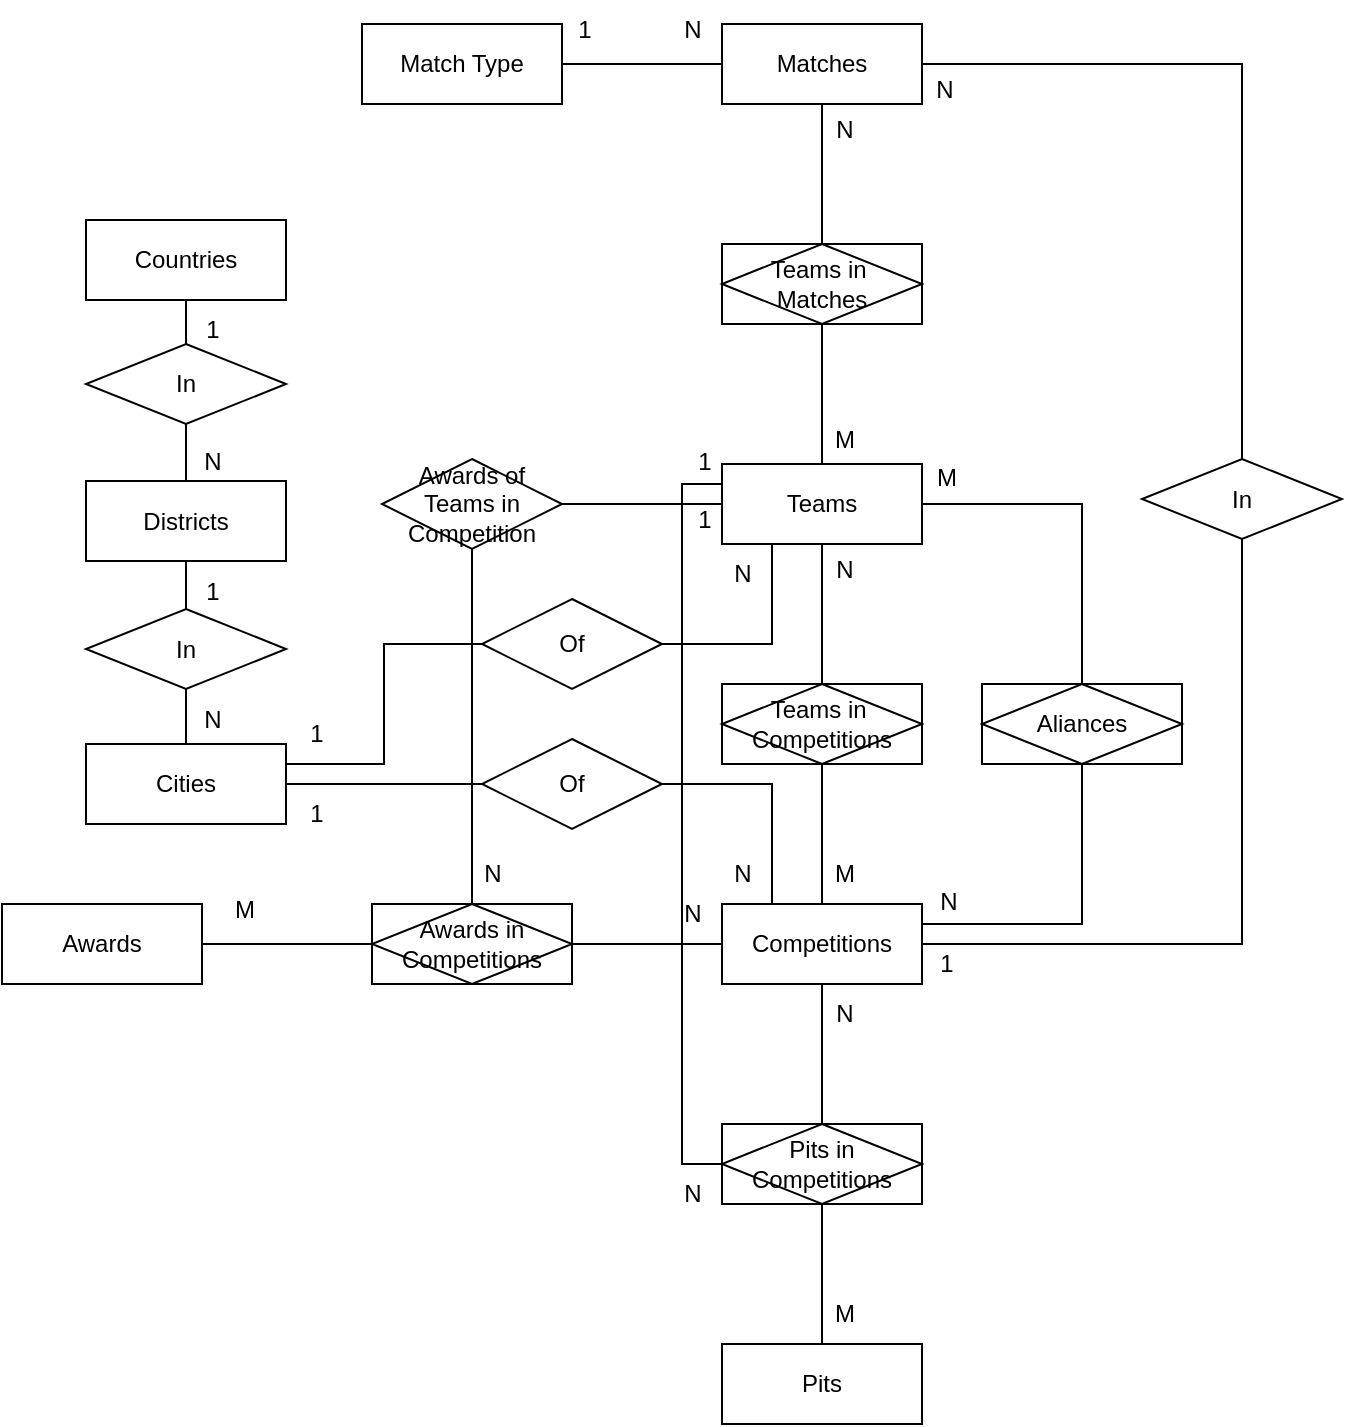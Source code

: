 <mxfile version="23.1.4" type="github">
  <diagram id="R2lEEEUBdFMjLlhIrx00" name="Page-1">
    <mxGraphModel dx="880" dy="483" grid="1" gridSize="10" guides="1" tooltips="1" connect="1" arrows="1" fold="1" page="1" pageScale="1" pageWidth="850" pageHeight="1100" math="0" shadow="0" extFonts="Permanent Marker^https://fonts.googleapis.com/css?family=Permanent+Marker">
      <root>
        <mxCell id="0" />
        <mxCell id="1" parent="0" />
        <mxCell id="f9ICaLrXtADOL-QEOKJT-10" value="" style="edgeStyle=orthogonalEdgeStyle;rounded=0;orthogonalLoop=1;jettySize=auto;html=1;strokeColor=default;endArrow=none;endFill=0;" parent="1" source="f9ICaLrXtADOL-QEOKJT-5" target="f9ICaLrXtADOL-QEOKJT-9" edge="1">
          <mxGeometry relative="1" as="geometry" />
        </mxCell>
        <mxCell id="f9ICaLrXtADOL-QEOKJT-23" value="" style="edgeStyle=orthogonalEdgeStyle;rounded=0;orthogonalLoop=1;jettySize=auto;html=1;endArrow=none;endFill=0;" parent="1" source="f9ICaLrXtADOL-QEOKJT-5" target="f9ICaLrXtADOL-QEOKJT-20" edge="1">
          <mxGeometry relative="1" as="geometry" />
        </mxCell>
        <mxCell id="f9ICaLrXtADOL-QEOKJT-5" value="Teams" style="whiteSpace=wrap;html=1;align=center;" parent="1" vertex="1">
          <mxGeometry x="430" y="270" width="100" height="40" as="geometry" />
        </mxCell>
        <mxCell id="f9ICaLrXtADOL-QEOKJT-30" value="" style="edgeStyle=orthogonalEdgeStyle;rounded=0;orthogonalLoop=1;jettySize=auto;html=1;endArrow=none;endFill=0;" parent="1" source="f9ICaLrXtADOL-QEOKJT-6" target="f9ICaLrXtADOL-QEOKJT-29" edge="1">
          <mxGeometry relative="1" as="geometry" />
        </mxCell>
        <mxCell id="f9ICaLrXtADOL-QEOKJT-45" value="" style="edgeStyle=orthogonalEdgeStyle;rounded=0;orthogonalLoop=1;jettySize=auto;html=1;endArrow=none;endFill=0;" parent="1" source="f9ICaLrXtADOL-QEOKJT-6" target="f9ICaLrXtADOL-QEOKJT-44" edge="1">
          <mxGeometry relative="1" as="geometry" />
        </mxCell>
        <mxCell id="f9ICaLrXtADOL-QEOKJT-60" style="edgeStyle=orthogonalEdgeStyle;rounded=0;orthogonalLoop=1;jettySize=auto;html=1;exitX=1;exitY=0.25;exitDx=0;exitDy=0;endArrow=none;endFill=0;" parent="1" source="f9ICaLrXtADOL-QEOKJT-6" target="f9ICaLrXtADOL-QEOKJT-57" edge="1">
          <mxGeometry relative="1" as="geometry" />
        </mxCell>
        <mxCell id="f9ICaLrXtADOL-QEOKJT-6" value="Competitions" style="whiteSpace=wrap;html=1;align=center;" parent="1" vertex="1">
          <mxGeometry x="430" y="490" width="100" height="40" as="geometry" />
        </mxCell>
        <mxCell id="f9ICaLrXtADOL-QEOKJT-11" value="" style="edgeStyle=orthogonalEdgeStyle;rounded=0;orthogonalLoop=1;jettySize=auto;html=1;endArrow=none;endFill=0;" parent="1" source="f9ICaLrXtADOL-QEOKJT-9" target="f9ICaLrXtADOL-QEOKJT-6" edge="1">
          <mxGeometry relative="1" as="geometry" />
        </mxCell>
        <mxCell id="f9ICaLrXtADOL-QEOKJT-9" value="&lt;div&gt;Teams in&amp;nbsp;&lt;/div&gt;&lt;div&gt;Competitions&lt;/div&gt;" style="shape=associativeEntity;whiteSpace=wrap;html=1;align=center;" parent="1" vertex="1">
          <mxGeometry x="430" y="380" width="100" height="40" as="geometry" />
        </mxCell>
        <mxCell id="f9ICaLrXtADOL-QEOKJT-12" value="N" style="text;html=1;align=center;verticalAlign=middle;resizable=0;points=[];autosize=1;strokeColor=none;fillColor=none;" parent="1" vertex="1">
          <mxGeometry x="476" y="308" width="30" height="30" as="geometry" />
        </mxCell>
        <mxCell id="f9ICaLrXtADOL-QEOKJT-14" value="M" style="text;html=1;align=center;verticalAlign=middle;resizable=0;points=[];autosize=1;strokeColor=none;fillColor=none;" parent="1" vertex="1">
          <mxGeometry x="476" y="460" width="30" height="30" as="geometry" />
        </mxCell>
        <mxCell id="f9ICaLrXtADOL-QEOKJT-18" value="" style="edgeStyle=orthogonalEdgeStyle;rounded=0;orthogonalLoop=1;jettySize=auto;html=1;strokeColor=default;endArrow=none;endFill=0;" parent="1" source="f9ICaLrXtADOL-QEOKJT-19" target="f9ICaLrXtADOL-QEOKJT-20" edge="1">
          <mxGeometry relative="1" as="geometry" />
        </mxCell>
        <mxCell id="f9ICaLrXtADOL-QEOKJT-36" style="edgeStyle=orthogonalEdgeStyle;rounded=0;orthogonalLoop=1;jettySize=auto;html=1;entryX=0.5;entryY=0;entryDx=0;entryDy=0;endArrow=none;endFill=0;" parent="1" source="f9ICaLrXtADOL-QEOKJT-19" target="f9ICaLrXtADOL-QEOKJT-35" edge="1">
          <mxGeometry relative="1" as="geometry" />
        </mxCell>
        <mxCell id="uRGHGUXSiprsYW6w_RTQ-5" value="" style="edgeStyle=orthogonalEdgeStyle;rounded=0;orthogonalLoop=1;jettySize=auto;html=1;endArrow=none;endFill=0;" parent="1" source="f9ICaLrXtADOL-QEOKJT-19" target="uRGHGUXSiprsYW6w_RTQ-4" edge="1">
          <mxGeometry relative="1" as="geometry" />
        </mxCell>
        <mxCell id="f9ICaLrXtADOL-QEOKJT-19" value="Matches" style="whiteSpace=wrap;html=1;align=center;" parent="1" vertex="1">
          <mxGeometry x="430" y="50" width="100" height="40" as="geometry" />
        </mxCell>
        <mxCell id="f9ICaLrXtADOL-QEOKJT-20" value="&lt;div&gt;Teams in&amp;nbsp;&lt;/div&gt;&lt;div&gt;Matches&lt;/div&gt;" style="shape=associativeEntity;whiteSpace=wrap;html=1;align=center;" parent="1" vertex="1">
          <mxGeometry x="430" y="160" width="100" height="40" as="geometry" />
        </mxCell>
        <mxCell id="f9ICaLrXtADOL-QEOKJT-21" value="N" style="text;html=1;align=center;verticalAlign=middle;resizable=0;points=[];autosize=1;strokeColor=none;fillColor=none;" parent="1" vertex="1">
          <mxGeometry x="476" y="88" width="30" height="30" as="geometry" />
        </mxCell>
        <mxCell id="f9ICaLrXtADOL-QEOKJT-24" value="M" style="text;html=1;align=center;verticalAlign=middle;resizable=0;points=[];autosize=1;strokeColor=none;fillColor=none;" parent="1" vertex="1">
          <mxGeometry x="476" y="243" width="30" height="30" as="geometry" />
        </mxCell>
        <mxCell id="f9ICaLrXtADOL-QEOKJT-26" value="1" style="text;html=1;align=center;verticalAlign=middle;resizable=0;points=[];autosize=1;strokeColor=none;fillColor=none;" parent="1" vertex="1">
          <mxGeometry x="527" y="505" width="30" height="30" as="geometry" />
        </mxCell>
        <mxCell id="f9ICaLrXtADOL-QEOKJT-27" value="N" style="text;html=1;align=center;verticalAlign=middle;resizable=0;points=[];autosize=1;strokeColor=none;fillColor=none;" parent="1" vertex="1">
          <mxGeometry x="526" y="68" width="30" height="30" as="geometry" />
        </mxCell>
        <mxCell id="f9ICaLrXtADOL-QEOKJT-28" value="Awards" style="whiteSpace=wrap;html=1;align=center;" parent="1" vertex="1">
          <mxGeometry x="70" y="490" width="100" height="40" as="geometry" />
        </mxCell>
        <mxCell id="f9ICaLrXtADOL-QEOKJT-31" value="" style="edgeStyle=orthogonalEdgeStyle;rounded=0;orthogonalLoop=1;jettySize=auto;html=1;endArrow=none;endFill=0;" parent="1" source="f9ICaLrXtADOL-QEOKJT-29" target="f9ICaLrXtADOL-QEOKJT-28" edge="1">
          <mxGeometry relative="1" as="geometry" />
        </mxCell>
        <mxCell id="f9ICaLrXtADOL-QEOKJT-29" value="Awards in Competitions" style="shape=associativeEntity;whiteSpace=wrap;html=1;align=center;" parent="1" vertex="1">
          <mxGeometry x="255" y="490" width="100" height="40" as="geometry" />
        </mxCell>
        <mxCell id="f9ICaLrXtADOL-QEOKJT-33" value="N" style="text;html=1;align=center;verticalAlign=middle;resizable=0;points=[];autosize=1;strokeColor=none;fillColor=none;" parent="1" vertex="1">
          <mxGeometry x="400" y="480" width="30" height="30" as="geometry" />
        </mxCell>
        <mxCell id="f9ICaLrXtADOL-QEOKJT-34" value="M" style="text;html=1;align=center;verticalAlign=middle;resizable=0;points=[];autosize=1;strokeColor=none;fillColor=none;" parent="1" vertex="1">
          <mxGeometry x="176" y="478" width="30" height="30" as="geometry" />
        </mxCell>
        <mxCell id="f9ICaLrXtADOL-QEOKJT-37" style="edgeStyle=orthogonalEdgeStyle;rounded=0;orthogonalLoop=1;jettySize=auto;html=1;exitX=0.5;exitY=1;exitDx=0;exitDy=0;entryX=1;entryY=0.5;entryDx=0;entryDy=0;endArrow=none;endFill=0;" parent="1" source="f9ICaLrXtADOL-QEOKJT-35" target="f9ICaLrXtADOL-QEOKJT-6" edge="1">
          <mxGeometry relative="1" as="geometry" />
        </mxCell>
        <mxCell id="f9ICaLrXtADOL-QEOKJT-35" value="In" style="shape=rhombus;perimeter=rhombusPerimeter;whiteSpace=wrap;html=1;align=center;" parent="1" vertex="1">
          <mxGeometry x="640" y="267.5" width="100" height="40" as="geometry" />
        </mxCell>
        <mxCell id="f9ICaLrXtADOL-QEOKJT-39" style="edgeStyle=orthogonalEdgeStyle;rounded=0;orthogonalLoop=1;jettySize=auto;html=1;exitX=0.5;exitY=1;exitDx=0;exitDy=0;entryX=0.5;entryY=0;entryDx=0;entryDy=0;endArrow=none;endFill=0;" parent="1" source="f9ICaLrXtADOL-QEOKJT-38" target="f9ICaLrXtADOL-QEOKJT-29" edge="1">
          <mxGeometry relative="1" as="geometry" />
        </mxCell>
        <mxCell id="f9ICaLrXtADOL-QEOKJT-41" value="" style="edgeStyle=orthogonalEdgeStyle;rounded=0;orthogonalLoop=1;jettySize=auto;html=1;entryX=0;entryY=0.5;entryDx=0;entryDy=0;endArrow=none;endFill=0;" parent="1" source="f9ICaLrXtADOL-QEOKJT-38" target="f9ICaLrXtADOL-QEOKJT-5" edge="1">
          <mxGeometry relative="1" as="geometry" />
        </mxCell>
        <mxCell id="f9ICaLrXtADOL-QEOKJT-38" value="Awards of Teams in Competition" style="shape=rhombus;perimeter=rhombusPerimeter;whiteSpace=wrap;html=1;align=center;" parent="1" vertex="1">
          <mxGeometry x="260" y="267.5" width="90" height="45" as="geometry" />
        </mxCell>
        <mxCell id="f9ICaLrXtADOL-QEOKJT-47" value="" style="edgeStyle=orthogonalEdgeStyle;rounded=0;orthogonalLoop=1;jettySize=auto;html=1;endArrow=none;endFill=0;" parent="1" source="f9ICaLrXtADOL-QEOKJT-44" target="f9ICaLrXtADOL-QEOKJT-46" edge="1">
          <mxGeometry relative="1" as="geometry" />
        </mxCell>
        <mxCell id="f9ICaLrXtADOL-QEOKJT-52" style="edgeStyle=orthogonalEdgeStyle;rounded=0;orthogonalLoop=1;jettySize=auto;html=1;exitX=0;exitY=0.5;exitDx=0;exitDy=0;entryX=0;entryY=0.25;entryDx=0;entryDy=0;endArrow=none;endFill=0;" parent="1" source="f9ICaLrXtADOL-QEOKJT-44" target="f9ICaLrXtADOL-QEOKJT-5" edge="1">
          <mxGeometry relative="1" as="geometry" />
        </mxCell>
        <mxCell id="f9ICaLrXtADOL-QEOKJT-44" value="Pits in Competitions" style="shape=associativeEntity;whiteSpace=wrap;html=1;align=center;" parent="1" vertex="1">
          <mxGeometry x="430" y="600" width="100" height="40" as="geometry" />
        </mxCell>
        <mxCell id="f9ICaLrXtADOL-QEOKJT-46" value="Pits" style="whiteSpace=wrap;html=1;align=center;" parent="1" vertex="1">
          <mxGeometry x="430" y="710" width="100" height="40" as="geometry" />
        </mxCell>
        <mxCell id="f9ICaLrXtADOL-QEOKJT-48" value="N" style="text;html=1;align=center;verticalAlign=middle;resizable=0;points=[];autosize=1;strokeColor=none;fillColor=none;" parent="1" vertex="1">
          <mxGeometry x="300" y="460" width="30" height="30" as="geometry" />
        </mxCell>
        <mxCell id="f9ICaLrXtADOL-QEOKJT-49" value="1" style="text;html=1;align=center;verticalAlign=middle;resizable=0;points=[];autosize=1;strokeColor=none;fillColor=none;" parent="1" vertex="1">
          <mxGeometry x="406" y="282.5" width="30" height="30" as="geometry" />
        </mxCell>
        <mxCell id="f9ICaLrXtADOL-QEOKJT-50" value="N" style="text;html=1;align=center;verticalAlign=middle;resizable=0;points=[];autosize=1;strokeColor=none;fillColor=none;" parent="1" vertex="1">
          <mxGeometry x="476" y="530" width="30" height="30" as="geometry" />
        </mxCell>
        <mxCell id="f9ICaLrXtADOL-QEOKJT-51" value="M" style="text;html=1;align=center;verticalAlign=middle;resizable=0;points=[];autosize=1;strokeColor=none;fillColor=none;" parent="1" vertex="1">
          <mxGeometry x="476" y="680" width="30" height="30" as="geometry" />
        </mxCell>
        <mxCell id="f9ICaLrXtADOL-QEOKJT-53" value="1" style="text;html=1;align=center;verticalAlign=middle;resizable=0;points=[];autosize=1;strokeColor=none;fillColor=none;" parent="1" vertex="1">
          <mxGeometry x="406" y="253.5" width="30" height="30" as="geometry" />
        </mxCell>
        <mxCell id="f9ICaLrXtADOL-QEOKJT-55" value="N" style="text;html=1;align=center;verticalAlign=middle;resizable=0;points=[];autosize=1;strokeColor=none;fillColor=none;" parent="1" vertex="1">
          <mxGeometry x="400" y="620" width="30" height="30" as="geometry" />
        </mxCell>
        <mxCell id="xJInxS1uRNARwgu6YhDO-2" style="edgeStyle=orthogonalEdgeStyle;rounded=0;orthogonalLoop=1;jettySize=auto;html=1;exitX=0.5;exitY=0;exitDx=0;exitDy=0;entryX=1;entryY=0.5;entryDx=0;entryDy=0;endArrow=none;endFill=0;" parent="1" source="f9ICaLrXtADOL-QEOKJT-57" target="f9ICaLrXtADOL-QEOKJT-5" edge="1">
          <mxGeometry relative="1" as="geometry" />
        </mxCell>
        <mxCell id="f9ICaLrXtADOL-QEOKJT-57" value="Aliances" style="shape=associativeEntity;whiteSpace=wrap;html=1;align=center;" parent="1" vertex="1">
          <mxGeometry x="560" y="380" width="100" height="40" as="geometry" />
        </mxCell>
        <mxCell id="f9ICaLrXtADOL-QEOKJT-62" value="N" style="text;html=1;align=center;verticalAlign=middle;resizable=0;points=[];autosize=1;strokeColor=none;fillColor=none;" parent="1" vertex="1">
          <mxGeometry x="528" y="474" width="30" height="30" as="geometry" />
        </mxCell>
        <mxCell id="f9ICaLrXtADOL-QEOKJT-63" value="M" style="text;html=1;align=center;verticalAlign=middle;resizable=0;points=[];autosize=1;strokeColor=none;fillColor=none;" parent="1" vertex="1">
          <mxGeometry x="527" y="261.5" width="30" height="30" as="geometry" />
        </mxCell>
        <mxCell id="f9ICaLrXtADOL-QEOKJT-73" value="" style="edgeStyle=orthogonalEdgeStyle;rounded=0;orthogonalLoop=1;jettySize=auto;html=1;endArrow=none;endFill=0;" parent="1" source="f9ICaLrXtADOL-QEOKJT-66" target="f9ICaLrXtADOL-QEOKJT-71" edge="1">
          <mxGeometry relative="1" as="geometry" />
        </mxCell>
        <mxCell id="f9ICaLrXtADOL-QEOKJT-66" value="Countries" style="whiteSpace=wrap;html=1;align=center;" parent="1" vertex="1">
          <mxGeometry x="112" y="148" width="100" height="40" as="geometry" />
        </mxCell>
        <mxCell id="f9ICaLrXtADOL-QEOKJT-77" value="" style="edgeStyle=orthogonalEdgeStyle;rounded=0;orthogonalLoop=1;jettySize=auto;html=1;endArrow=none;endFill=0;" parent="1" source="f9ICaLrXtADOL-QEOKJT-67" target="f9ICaLrXtADOL-QEOKJT-72" edge="1">
          <mxGeometry relative="1" as="geometry" />
        </mxCell>
        <mxCell id="f9ICaLrXtADOL-QEOKJT-67" value="Districts" style="whiteSpace=wrap;html=1;align=center;" parent="1" vertex="1">
          <mxGeometry x="112" y="278.5" width="100" height="40" as="geometry" />
        </mxCell>
        <mxCell id="f9ICaLrXtADOL-QEOKJT-84" style="edgeStyle=orthogonalEdgeStyle;rounded=0;orthogonalLoop=1;jettySize=auto;html=1;exitX=1;exitY=0.5;exitDx=0;exitDy=0;endArrow=none;endFill=0;" parent="1" source="f9ICaLrXtADOL-QEOKJT-68" edge="1">
          <mxGeometry relative="1" as="geometry">
            <mxPoint x="310" y="430" as="targetPoint" />
          </mxGeometry>
        </mxCell>
        <mxCell id="f9ICaLrXtADOL-QEOKJT-89" style="edgeStyle=orthogonalEdgeStyle;rounded=0;orthogonalLoop=1;jettySize=auto;html=1;exitX=1;exitY=0.25;exitDx=0;exitDy=0;entryX=0;entryY=0.5;entryDx=0;entryDy=0;endArrow=none;endFill=0;" parent="1" source="f9ICaLrXtADOL-QEOKJT-68" target="f9ICaLrXtADOL-QEOKJT-82" edge="1">
          <mxGeometry relative="1" as="geometry" />
        </mxCell>
        <mxCell id="f9ICaLrXtADOL-QEOKJT-68" value="Cities" style="whiteSpace=wrap;html=1;align=center;" parent="1" vertex="1">
          <mxGeometry x="112" y="410" width="100" height="40" as="geometry" />
        </mxCell>
        <mxCell id="f9ICaLrXtADOL-QEOKJT-76" style="edgeStyle=orthogonalEdgeStyle;rounded=0;orthogonalLoop=1;jettySize=auto;html=1;entryX=0.5;entryY=0;entryDx=0;entryDy=0;endArrow=none;endFill=0;" parent="1" source="f9ICaLrXtADOL-QEOKJT-71" target="f9ICaLrXtADOL-QEOKJT-67" edge="1">
          <mxGeometry relative="1" as="geometry" />
        </mxCell>
        <mxCell id="f9ICaLrXtADOL-QEOKJT-71" value="In" style="shape=rhombus;perimeter=rhombusPerimeter;whiteSpace=wrap;html=1;align=center;" parent="1" vertex="1">
          <mxGeometry x="112" y="210" width="100" height="40" as="geometry" />
        </mxCell>
        <mxCell id="f9ICaLrXtADOL-QEOKJT-78" value="" style="edgeStyle=orthogonalEdgeStyle;rounded=0;orthogonalLoop=1;jettySize=auto;html=1;endArrow=none;endFill=0;" parent="1" source="f9ICaLrXtADOL-QEOKJT-72" target="f9ICaLrXtADOL-QEOKJT-68" edge="1">
          <mxGeometry relative="1" as="geometry" />
        </mxCell>
        <mxCell id="f9ICaLrXtADOL-QEOKJT-72" value="In" style="shape=rhombus;perimeter=rhombusPerimeter;whiteSpace=wrap;html=1;align=center;" parent="1" vertex="1">
          <mxGeometry x="112" y="342.5" width="100" height="40" as="geometry" />
        </mxCell>
        <mxCell id="f9ICaLrXtADOL-QEOKJT-90" style="edgeStyle=orthogonalEdgeStyle;rounded=0;orthogonalLoop=1;jettySize=auto;html=1;exitX=1;exitY=0.5;exitDx=0;exitDy=0;entryX=0.25;entryY=1;entryDx=0;entryDy=0;endArrow=none;endFill=0;" parent="1" source="f9ICaLrXtADOL-QEOKJT-82" target="f9ICaLrXtADOL-QEOKJT-5" edge="1">
          <mxGeometry relative="1" as="geometry" />
        </mxCell>
        <mxCell id="f9ICaLrXtADOL-QEOKJT-82" value="Of" style="shape=rhombus;perimeter=rhombusPerimeter;whiteSpace=wrap;html=1;align=center;" parent="1" vertex="1">
          <mxGeometry x="310" y="337.5" width="90" height="45" as="geometry" />
        </mxCell>
        <mxCell id="f9ICaLrXtADOL-QEOKJT-86" style="edgeStyle=orthogonalEdgeStyle;rounded=0;orthogonalLoop=1;jettySize=auto;html=1;exitX=1;exitY=0.5;exitDx=0;exitDy=0;entryX=0.25;entryY=0;entryDx=0;entryDy=0;endArrow=none;endFill=0;" parent="1" source="f9ICaLrXtADOL-QEOKJT-83" target="f9ICaLrXtADOL-QEOKJT-6" edge="1">
          <mxGeometry relative="1" as="geometry" />
        </mxCell>
        <mxCell id="f9ICaLrXtADOL-QEOKJT-83" value="Of" style="shape=rhombus;perimeter=rhombusPerimeter;whiteSpace=wrap;html=1;align=center;" parent="1" vertex="1">
          <mxGeometry x="310" y="407.5" width="90" height="45" as="geometry" />
        </mxCell>
        <mxCell id="f9ICaLrXtADOL-QEOKJT-87" value="1" style="text;html=1;align=center;verticalAlign=middle;resizable=0;points=[];autosize=1;strokeColor=none;fillColor=none;" parent="1" vertex="1">
          <mxGeometry x="212" y="430" width="30" height="30" as="geometry" />
        </mxCell>
        <mxCell id="f9ICaLrXtADOL-QEOKJT-88" value="1" style="text;html=1;align=center;verticalAlign=middle;resizable=0;points=[];autosize=1;strokeColor=none;fillColor=none;" parent="1" vertex="1">
          <mxGeometry x="212" y="390" width="30" height="30" as="geometry" />
        </mxCell>
        <mxCell id="f9ICaLrXtADOL-QEOKJT-91" value="N" style="text;html=1;align=center;verticalAlign=middle;resizable=0;points=[];autosize=1;strokeColor=none;fillColor=none;" parent="1" vertex="1">
          <mxGeometry x="425" y="460" width="30" height="30" as="geometry" />
        </mxCell>
        <mxCell id="f9ICaLrXtADOL-QEOKJT-93" value="N" style="text;html=1;align=center;verticalAlign=middle;resizable=0;points=[];autosize=1;strokeColor=none;fillColor=none;" parent="1" vertex="1">
          <mxGeometry x="425" y="309.5" width="30" height="30" as="geometry" />
        </mxCell>
        <mxCell id="f9ICaLrXtADOL-QEOKJT-95" value="N" style="text;html=1;align=center;verticalAlign=middle;resizable=0;points=[];autosize=1;strokeColor=none;fillColor=none;" parent="1" vertex="1">
          <mxGeometry x="160" y="382.5" width="30" height="30" as="geometry" />
        </mxCell>
        <mxCell id="f9ICaLrXtADOL-QEOKJT-96" value="1" style="text;html=1;align=center;verticalAlign=middle;resizable=0;points=[];autosize=1;strokeColor=none;fillColor=none;" parent="1" vertex="1">
          <mxGeometry x="160" y="318.5" width="30" height="30" as="geometry" />
        </mxCell>
        <mxCell id="f9ICaLrXtADOL-QEOKJT-98" value="N" style="text;html=1;align=center;verticalAlign=middle;resizable=0;points=[];autosize=1;strokeColor=none;fillColor=none;" parent="1" vertex="1">
          <mxGeometry x="160" y="253.5" width="30" height="30" as="geometry" />
        </mxCell>
        <mxCell id="f9ICaLrXtADOL-QEOKJT-99" value="1" style="text;html=1;align=center;verticalAlign=middle;resizable=0;points=[];autosize=1;strokeColor=none;fillColor=none;" parent="1" vertex="1">
          <mxGeometry x="160" y="188" width="30" height="30" as="geometry" />
        </mxCell>
        <mxCell id="uRGHGUXSiprsYW6w_RTQ-4" value="Match Type" style="whiteSpace=wrap;html=1;align=center;" parent="1" vertex="1">
          <mxGeometry x="250" y="50" width="100" height="40" as="geometry" />
        </mxCell>
        <mxCell id="uRGHGUXSiprsYW6w_RTQ-6" value="1" style="text;html=1;align=center;verticalAlign=middle;resizable=0;points=[];autosize=1;strokeColor=none;fillColor=none;" parent="1" vertex="1">
          <mxGeometry x="346" y="38" width="30" height="30" as="geometry" />
        </mxCell>
        <mxCell id="uRGHGUXSiprsYW6w_RTQ-7" value="N" style="text;html=1;align=center;verticalAlign=middle;resizable=0;points=[];autosize=1;strokeColor=none;fillColor=none;" parent="1" vertex="1">
          <mxGeometry x="400" y="38" width="30" height="30" as="geometry" />
        </mxCell>
      </root>
    </mxGraphModel>
  </diagram>
</mxfile>
